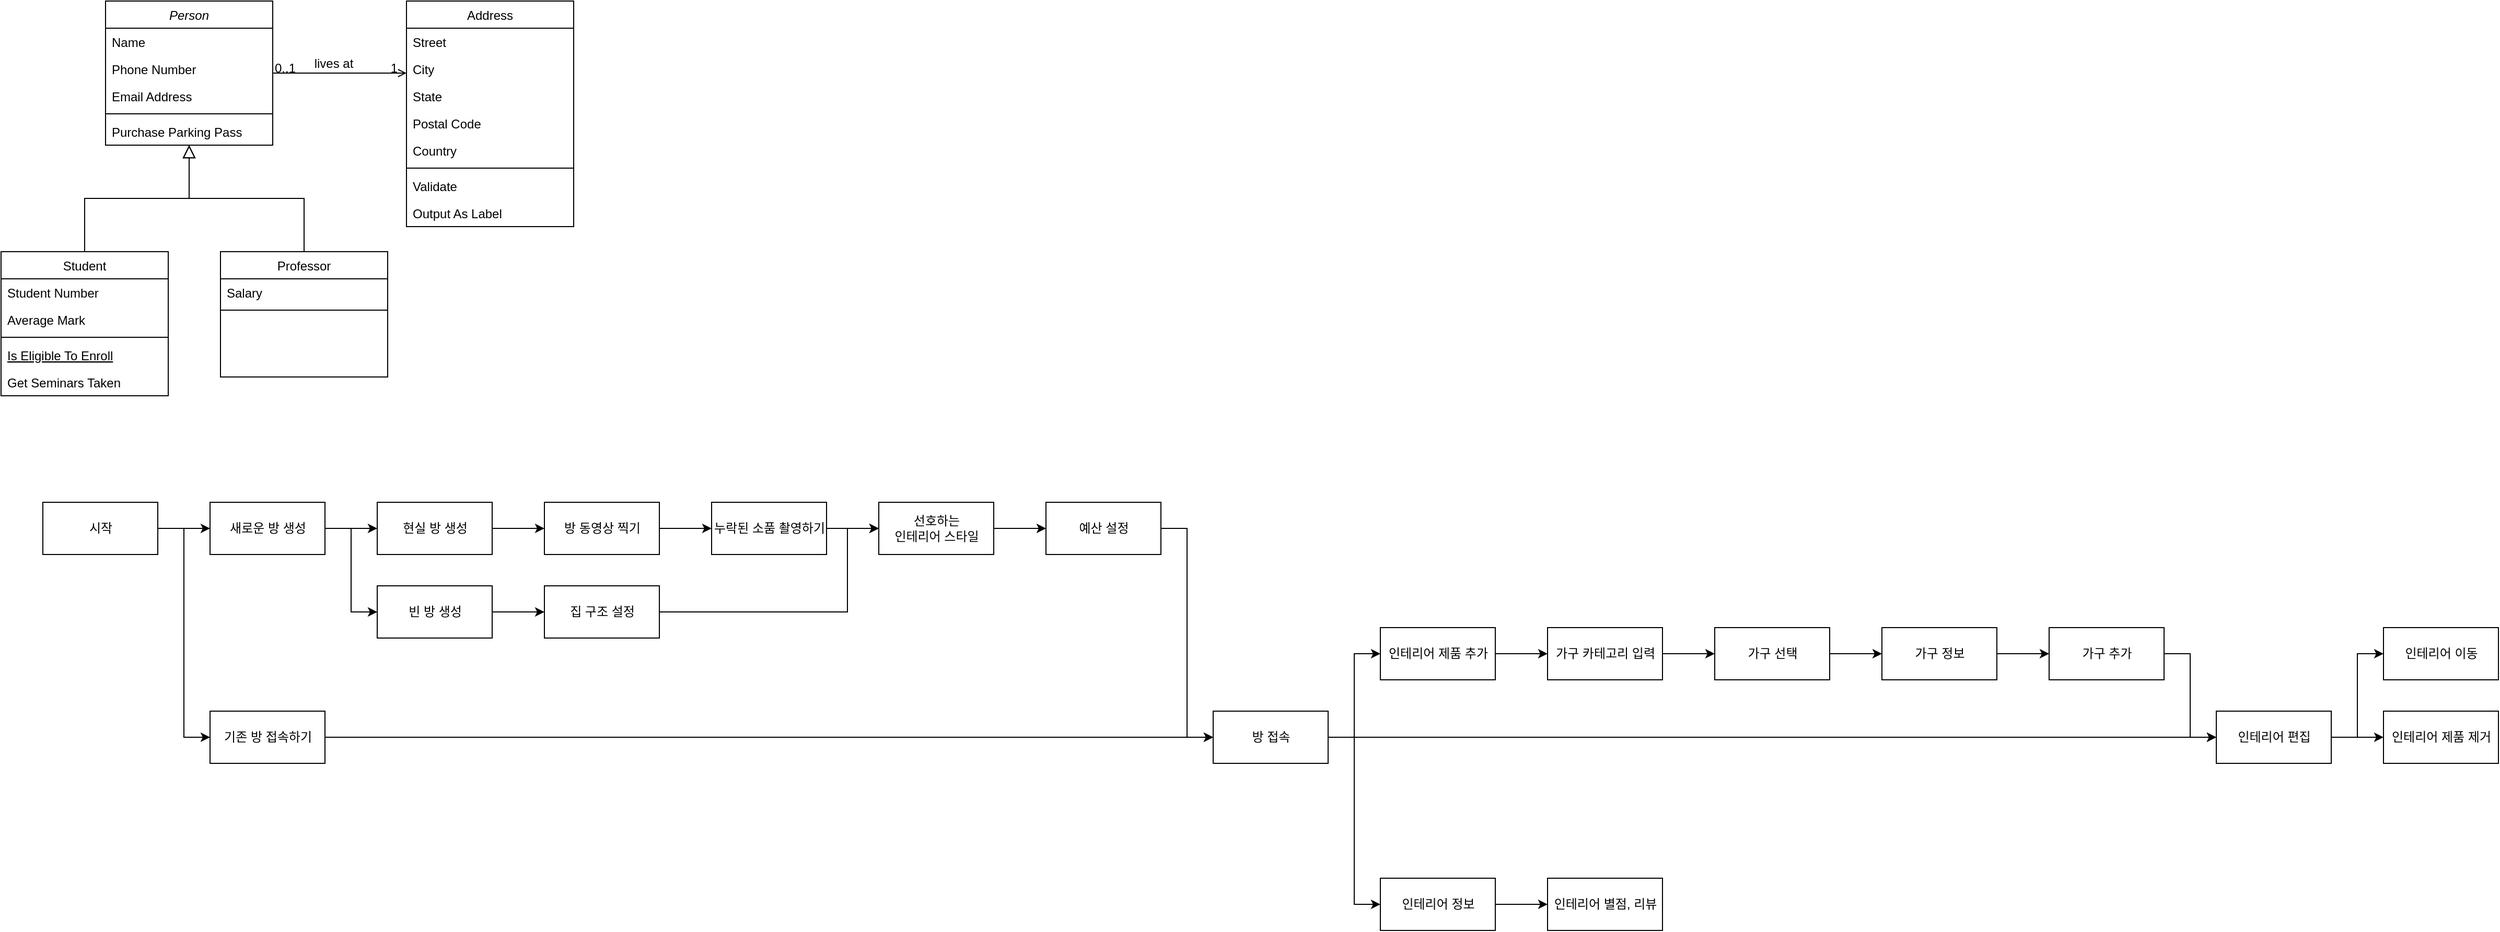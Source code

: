 <mxfile version="20.3.0" type="github">
  <diagram id="C5RBs43oDa-KdzZeNtuy" name="Page-1">
    <mxGraphModel dx="1584" dy="882" grid="1" gridSize="10" guides="1" tooltips="1" connect="1" arrows="1" fold="1" page="1" pageScale="1" pageWidth="827" pageHeight="1169" math="0" shadow="0">
      <root>
        <mxCell id="WIyWlLk6GJQsqaUBKTNV-0" />
        <mxCell id="WIyWlLk6GJQsqaUBKTNV-1" parent="WIyWlLk6GJQsqaUBKTNV-0" />
        <mxCell id="zkfFHV4jXpPFQw0GAbJ--0" value="Person" style="swimlane;fontStyle=2;align=center;verticalAlign=top;childLayout=stackLayout;horizontal=1;startSize=26;horizontalStack=0;resizeParent=1;resizeLast=0;collapsible=1;marginBottom=0;rounded=0;shadow=0;strokeWidth=1;" parent="WIyWlLk6GJQsqaUBKTNV-1" vertex="1">
          <mxGeometry x="220" y="120" width="160" height="138" as="geometry">
            <mxRectangle x="230" y="140" width="160" height="26" as="alternateBounds" />
          </mxGeometry>
        </mxCell>
        <mxCell id="zkfFHV4jXpPFQw0GAbJ--1" value="Name" style="text;align=left;verticalAlign=top;spacingLeft=4;spacingRight=4;overflow=hidden;rotatable=0;points=[[0,0.5],[1,0.5]];portConstraint=eastwest;" parent="zkfFHV4jXpPFQw0GAbJ--0" vertex="1">
          <mxGeometry y="26" width="160" height="26" as="geometry" />
        </mxCell>
        <mxCell id="zkfFHV4jXpPFQw0GAbJ--2" value="Phone Number" style="text;align=left;verticalAlign=top;spacingLeft=4;spacingRight=4;overflow=hidden;rotatable=0;points=[[0,0.5],[1,0.5]];portConstraint=eastwest;rounded=0;shadow=0;html=0;" parent="zkfFHV4jXpPFQw0GAbJ--0" vertex="1">
          <mxGeometry y="52" width="160" height="26" as="geometry" />
        </mxCell>
        <mxCell id="zkfFHV4jXpPFQw0GAbJ--3" value="Email Address" style="text;align=left;verticalAlign=top;spacingLeft=4;spacingRight=4;overflow=hidden;rotatable=0;points=[[0,0.5],[1,0.5]];portConstraint=eastwest;rounded=0;shadow=0;html=0;" parent="zkfFHV4jXpPFQw0GAbJ--0" vertex="1">
          <mxGeometry y="78" width="160" height="26" as="geometry" />
        </mxCell>
        <mxCell id="zkfFHV4jXpPFQw0GAbJ--4" value="" style="line;html=1;strokeWidth=1;align=left;verticalAlign=middle;spacingTop=-1;spacingLeft=3;spacingRight=3;rotatable=0;labelPosition=right;points=[];portConstraint=eastwest;" parent="zkfFHV4jXpPFQw0GAbJ--0" vertex="1">
          <mxGeometry y="104" width="160" height="8" as="geometry" />
        </mxCell>
        <mxCell id="zkfFHV4jXpPFQw0GAbJ--5" value="Purchase Parking Pass" style="text;align=left;verticalAlign=top;spacingLeft=4;spacingRight=4;overflow=hidden;rotatable=0;points=[[0,0.5],[1,0.5]];portConstraint=eastwest;" parent="zkfFHV4jXpPFQw0GAbJ--0" vertex="1">
          <mxGeometry y="112" width="160" height="26" as="geometry" />
        </mxCell>
        <mxCell id="zkfFHV4jXpPFQw0GAbJ--6" value="Student" style="swimlane;fontStyle=0;align=center;verticalAlign=top;childLayout=stackLayout;horizontal=1;startSize=26;horizontalStack=0;resizeParent=1;resizeLast=0;collapsible=1;marginBottom=0;rounded=0;shadow=0;strokeWidth=1;" parent="WIyWlLk6GJQsqaUBKTNV-1" vertex="1">
          <mxGeometry x="120" y="360" width="160" height="138" as="geometry">
            <mxRectangle x="130" y="380" width="160" height="26" as="alternateBounds" />
          </mxGeometry>
        </mxCell>
        <mxCell id="zkfFHV4jXpPFQw0GAbJ--7" value="Student Number" style="text;align=left;verticalAlign=top;spacingLeft=4;spacingRight=4;overflow=hidden;rotatable=0;points=[[0,0.5],[1,0.5]];portConstraint=eastwest;" parent="zkfFHV4jXpPFQw0GAbJ--6" vertex="1">
          <mxGeometry y="26" width="160" height="26" as="geometry" />
        </mxCell>
        <mxCell id="zkfFHV4jXpPFQw0GAbJ--8" value="Average Mark" style="text;align=left;verticalAlign=top;spacingLeft=4;spacingRight=4;overflow=hidden;rotatable=0;points=[[0,0.5],[1,0.5]];portConstraint=eastwest;rounded=0;shadow=0;html=0;" parent="zkfFHV4jXpPFQw0GAbJ--6" vertex="1">
          <mxGeometry y="52" width="160" height="26" as="geometry" />
        </mxCell>
        <mxCell id="zkfFHV4jXpPFQw0GAbJ--9" value="" style="line;html=1;strokeWidth=1;align=left;verticalAlign=middle;spacingTop=-1;spacingLeft=3;spacingRight=3;rotatable=0;labelPosition=right;points=[];portConstraint=eastwest;" parent="zkfFHV4jXpPFQw0GAbJ--6" vertex="1">
          <mxGeometry y="78" width="160" height="8" as="geometry" />
        </mxCell>
        <mxCell id="zkfFHV4jXpPFQw0GAbJ--10" value="Is Eligible To Enroll" style="text;align=left;verticalAlign=top;spacingLeft=4;spacingRight=4;overflow=hidden;rotatable=0;points=[[0,0.5],[1,0.5]];portConstraint=eastwest;fontStyle=4" parent="zkfFHV4jXpPFQw0GAbJ--6" vertex="1">
          <mxGeometry y="86" width="160" height="26" as="geometry" />
        </mxCell>
        <mxCell id="zkfFHV4jXpPFQw0GAbJ--11" value="Get Seminars Taken" style="text;align=left;verticalAlign=top;spacingLeft=4;spacingRight=4;overflow=hidden;rotatable=0;points=[[0,0.5],[1,0.5]];portConstraint=eastwest;" parent="zkfFHV4jXpPFQw0GAbJ--6" vertex="1">
          <mxGeometry y="112" width="160" height="26" as="geometry" />
        </mxCell>
        <mxCell id="zkfFHV4jXpPFQw0GAbJ--12" value="" style="endArrow=block;endSize=10;endFill=0;shadow=0;strokeWidth=1;rounded=0;edgeStyle=elbowEdgeStyle;elbow=vertical;" parent="WIyWlLk6GJQsqaUBKTNV-1" source="zkfFHV4jXpPFQw0GAbJ--6" target="zkfFHV4jXpPFQw0GAbJ--0" edge="1">
          <mxGeometry width="160" relative="1" as="geometry">
            <mxPoint x="200" y="203" as="sourcePoint" />
            <mxPoint x="200" y="203" as="targetPoint" />
          </mxGeometry>
        </mxCell>
        <mxCell id="zkfFHV4jXpPFQw0GAbJ--13" value="Professor" style="swimlane;fontStyle=0;align=center;verticalAlign=top;childLayout=stackLayout;horizontal=1;startSize=26;horizontalStack=0;resizeParent=1;resizeLast=0;collapsible=1;marginBottom=0;rounded=0;shadow=0;strokeWidth=1;" parent="WIyWlLk6GJQsqaUBKTNV-1" vertex="1">
          <mxGeometry x="330" y="360" width="160" height="120" as="geometry">
            <mxRectangle x="340" y="380" width="170" height="26" as="alternateBounds" />
          </mxGeometry>
        </mxCell>
        <mxCell id="zkfFHV4jXpPFQw0GAbJ--14" value="Salary" style="text;align=left;verticalAlign=top;spacingLeft=4;spacingRight=4;overflow=hidden;rotatable=0;points=[[0,0.5],[1,0.5]];portConstraint=eastwest;" parent="zkfFHV4jXpPFQw0GAbJ--13" vertex="1">
          <mxGeometry y="26" width="160" height="26" as="geometry" />
        </mxCell>
        <mxCell id="zkfFHV4jXpPFQw0GAbJ--15" value="" style="line;html=1;strokeWidth=1;align=left;verticalAlign=middle;spacingTop=-1;spacingLeft=3;spacingRight=3;rotatable=0;labelPosition=right;points=[];portConstraint=eastwest;" parent="zkfFHV4jXpPFQw0GAbJ--13" vertex="1">
          <mxGeometry y="52" width="160" height="8" as="geometry" />
        </mxCell>
        <mxCell id="zkfFHV4jXpPFQw0GAbJ--16" value="" style="endArrow=block;endSize=10;endFill=0;shadow=0;strokeWidth=1;rounded=0;edgeStyle=elbowEdgeStyle;elbow=vertical;" parent="WIyWlLk6GJQsqaUBKTNV-1" source="zkfFHV4jXpPFQw0GAbJ--13" target="zkfFHV4jXpPFQw0GAbJ--0" edge="1">
          <mxGeometry width="160" relative="1" as="geometry">
            <mxPoint x="210" y="373" as="sourcePoint" />
            <mxPoint x="310" y="271" as="targetPoint" />
          </mxGeometry>
        </mxCell>
        <mxCell id="zkfFHV4jXpPFQw0GAbJ--17" value="Address" style="swimlane;fontStyle=0;align=center;verticalAlign=top;childLayout=stackLayout;horizontal=1;startSize=26;horizontalStack=0;resizeParent=1;resizeLast=0;collapsible=1;marginBottom=0;rounded=0;shadow=0;strokeWidth=1;" parent="WIyWlLk6GJQsqaUBKTNV-1" vertex="1">
          <mxGeometry x="508" y="120" width="160" height="216" as="geometry">
            <mxRectangle x="550" y="140" width="160" height="26" as="alternateBounds" />
          </mxGeometry>
        </mxCell>
        <mxCell id="zkfFHV4jXpPFQw0GAbJ--18" value="Street" style="text;align=left;verticalAlign=top;spacingLeft=4;spacingRight=4;overflow=hidden;rotatable=0;points=[[0,0.5],[1,0.5]];portConstraint=eastwest;" parent="zkfFHV4jXpPFQw0GAbJ--17" vertex="1">
          <mxGeometry y="26" width="160" height="26" as="geometry" />
        </mxCell>
        <mxCell id="zkfFHV4jXpPFQw0GAbJ--19" value="City" style="text;align=left;verticalAlign=top;spacingLeft=4;spacingRight=4;overflow=hidden;rotatable=0;points=[[0,0.5],[1,0.5]];portConstraint=eastwest;rounded=0;shadow=0;html=0;" parent="zkfFHV4jXpPFQw0GAbJ--17" vertex="1">
          <mxGeometry y="52" width="160" height="26" as="geometry" />
        </mxCell>
        <mxCell id="zkfFHV4jXpPFQw0GAbJ--20" value="State" style="text;align=left;verticalAlign=top;spacingLeft=4;spacingRight=4;overflow=hidden;rotatable=0;points=[[0,0.5],[1,0.5]];portConstraint=eastwest;rounded=0;shadow=0;html=0;" parent="zkfFHV4jXpPFQw0GAbJ--17" vertex="1">
          <mxGeometry y="78" width="160" height="26" as="geometry" />
        </mxCell>
        <mxCell id="zkfFHV4jXpPFQw0GAbJ--21" value="Postal Code" style="text;align=left;verticalAlign=top;spacingLeft=4;spacingRight=4;overflow=hidden;rotatable=0;points=[[0,0.5],[1,0.5]];portConstraint=eastwest;rounded=0;shadow=0;html=0;" parent="zkfFHV4jXpPFQw0GAbJ--17" vertex="1">
          <mxGeometry y="104" width="160" height="26" as="geometry" />
        </mxCell>
        <mxCell id="zkfFHV4jXpPFQw0GAbJ--22" value="Country" style="text;align=left;verticalAlign=top;spacingLeft=4;spacingRight=4;overflow=hidden;rotatable=0;points=[[0,0.5],[1,0.5]];portConstraint=eastwest;rounded=0;shadow=0;html=0;" parent="zkfFHV4jXpPFQw0GAbJ--17" vertex="1">
          <mxGeometry y="130" width="160" height="26" as="geometry" />
        </mxCell>
        <mxCell id="zkfFHV4jXpPFQw0GAbJ--23" value="" style="line;html=1;strokeWidth=1;align=left;verticalAlign=middle;spacingTop=-1;spacingLeft=3;spacingRight=3;rotatable=0;labelPosition=right;points=[];portConstraint=eastwest;" parent="zkfFHV4jXpPFQw0GAbJ--17" vertex="1">
          <mxGeometry y="156" width="160" height="8" as="geometry" />
        </mxCell>
        <mxCell id="zkfFHV4jXpPFQw0GAbJ--24" value="Validate" style="text;align=left;verticalAlign=top;spacingLeft=4;spacingRight=4;overflow=hidden;rotatable=0;points=[[0,0.5],[1,0.5]];portConstraint=eastwest;" parent="zkfFHV4jXpPFQw0GAbJ--17" vertex="1">
          <mxGeometry y="164" width="160" height="26" as="geometry" />
        </mxCell>
        <mxCell id="zkfFHV4jXpPFQw0GAbJ--25" value="Output As Label" style="text;align=left;verticalAlign=top;spacingLeft=4;spacingRight=4;overflow=hidden;rotatable=0;points=[[0,0.5],[1,0.5]];portConstraint=eastwest;" parent="zkfFHV4jXpPFQw0GAbJ--17" vertex="1">
          <mxGeometry y="190" width="160" height="26" as="geometry" />
        </mxCell>
        <mxCell id="zkfFHV4jXpPFQw0GAbJ--26" value="" style="endArrow=open;shadow=0;strokeWidth=1;rounded=0;endFill=1;edgeStyle=elbowEdgeStyle;elbow=vertical;" parent="WIyWlLk6GJQsqaUBKTNV-1" source="zkfFHV4jXpPFQw0GAbJ--0" target="zkfFHV4jXpPFQw0GAbJ--17" edge="1">
          <mxGeometry x="0.5" y="41" relative="1" as="geometry">
            <mxPoint x="380" y="192" as="sourcePoint" />
            <mxPoint x="540" y="192" as="targetPoint" />
            <mxPoint x="-40" y="32" as="offset" />
          </mxGeometry>
        </mxCell>
        <mxCell id="zkfFHV4jXpPFQw0GAbJ--27" value="0..1" style="resizable=0;align=left;verticalAlign=bottom;labelBackgroundColor=none;fontSize=12;" parent="zkfFHV4jXpPFQw0GAbJ--26" connectable="0" vertex="1">
          <mxGeometry x="-1" relative="1" as="geometry">
            <mxPoint y="4" as="offset" />
          </mxGeometry>
        </mxCell>
        <mxCell id="zkfFHV4jXpPFQw0GAbJ--28" value="1" style="resizable=0;align=right;verticalAlign=bottom;labelBackgroundColor=none;fontSize=12;" parent="zkfFHV4jXpPFQw0GAbJ--26" connectable="0" vertex="1">
          <mxGeometry x="1" relative="1" as="geometry">
            <mxPoint x="-7" y="4" as="offset" />
          </mxGeometry>
        </mxCell>
        <mxCell id="zkfFHV4jXpPFQw0GAbJ--29" value="lives at" style="text;html=1;resizable=0;points=[];;align=center;verticalAlign=middle;labelBackgroundColor=none;rounded=0;shadow=0;strokeWidth=1;fontSize=12;" parent="zkfFHV4jXpPFQw0GAbJ--26" vertex="1" connectable="0">
          <mxGeometry x="0.5" y="49" relative="1" as="geometry">
            <mxPoint x="-38" y="40" as="offset" />
          </mxGeometry>
        </mxCell>
        <mxCell id="iyv-Tz8Z4af291bl4Efn-4" style="edgeStyle=orthogonalEdgeStyle;rounded=0;orthogonalLoop=1;jettySize=auto;html=1;entryX=0;entryY=0.5;entryDx=0;entryDy=0;" edge="1" parent="WIyWlLk6GJQsqaUBKTNV-1" source="iyv-Tz8Z4af291bl4Efn-1" target="iyv-Tz8Z4af291bl4Efn-2">
          <mxGeometry relative="1" as="geometry" />
        </mxCell>
        <mxCell id="iyv-Tz8Z4af291bl4Efn-5" style="edgeStyle=orthogonalEdgeStyle;rounded=0;orthogonalLoop=1;jettySize=auto;html=1;entryX=0;entryY=0.5;entryDx=0;entryDy=0;" edge="1" parent="WIyWlLk6GJQsqaUBKTNV-1" source="iyv-Tz8Z4af291bl4Efn-1" target="iyv-Tz8Z4af291bl4Efn-3">
          <mxGeometry relative="1" as="geometry" />
        </mxCell>
        <mxCell id="iyv-Tz8Z4af291bl4Efn-1" value="시작" style="html=1;" vertex="1" parent="WIyWlLk6GJQsqaUBKTNV-1">
          <mxGeometry x="160" y="600" width="110" height="50" as="geometry" />
        </mxCell>
        <mxCell id="iyv-Tz8Z4af291bl4Efn-8" style="edgeStyle=orthogonalEdgeStyle;rounded=0;orthogonalLoop=1;jettySize=auto;html=1;entryX=0;entryY=0.5;entryDx=0;entryDy=0;" edge="1" parent="WIyWlLk6GJQsqaUBKTNV-1" source="iyv-Tz8Z4af291bl4Efn-2" target="iyv-Tz8Z4af291bl4Efn-6">
          <mxGeometry relative="1" as="geometry" />
        </mxCell>
        <mxCell id="iyv-Tz8Z4af291bl4Efn-9" style="edgeStyle=orthogonalEdgeStyle;rounded=0;orthogonalLoop=1;jettySize=auto;html=1;entryX=0;entryY=0.5;entryDx=0;entryDy=0;" edge="1" parent="WIyWlLk6GJQsqaUBKTNV-1" source="iyv-Tz8Z4af291bl4Efn-2" target="iyv-Tz8Z4af291bl4Efn-7">
          <mxGeometry relative="1" as="geometry" />
        </mxCell>
        <mxCell id="iyv-Tz8Z4af291bl4Efn-2" value="새로운 방 생성" style="html=1;" vertex="1" parent="WIyWlLk6GJQsqaUBKTNV-1">
          <mxGeometry x="320" y="600" width="110" height="50" as="geometry" />
        </mxCell>
        <mxCell id="iyv-Tz8Z4af291bl4Efn-25" style="edgeStyle=orthogonalEdgeStyle;rounded=0;orthogonalLoop=1;jettySize=auto;html=1;" edge="1" parent="WIyWlLk6GJQsqaUBKTNV-1" source="iyv-Tz8Z4af291bl4Efn-3" target="iyv-Tz8Z4af291bl4Efn-22">
          <mxGeometry relative="1" as="geometry" />
        </mxCell>
        <mxCell id="iyv-Tz8Z4af291bl4Efn-3" value="기존 방 접속하기" style="html=1;" vertex="1" parent="WIyWlLk6GJQsqaUBKTNV-1">
          <mxGeometry x="320" y="800" width="110" height="50" as="geometry" />
        </mxCell>
        <mxCell id="iyv-Tz8Z4af291bl4Efn-15" style="edgeStyle=orthogonalEdgeStyle;rounded=0;orthogonalLoop=1;jettySize=auto;html=1;entryX=0;entryY=0.5;entryDx=0;entryDy=0;" edge="1" parent="WIyWlLk6GJQsqaUBKTNV-1" source="iyv-Tz8Z4af291bl4Efn-6" target="iyv-Tz8Z4af291bl4Efn-13">
          <mxGeometry relative="1" as="geometry" />
        </mxCell>
        <mxCell id="iyv-Tz8Z4af291bl4Efn-6" value="현실 방 생성" style="html=1;" vertex="1" parent="WIyWlLk6GJQsqaUBKTNV-1">
          <mxGeometry x="480" y="600" width="110" height="50" as="geometry" />
        </mxCell>
        <mxCell id="iyv-Tz8Z4af291bl4Efn-11" style="edgeStyle=orthogonalEdgeStyle;rounded=0;orthogonalLoop=1;jettySize=auto;html=1;" edge="1" parent="WIyWlLk6GJQsqaUBKTNV-1" source="iyv-Tz8Z4af291bl4Efn-7" target="iyv-Tz8Z4af291bl4Efn-10">
          <mxGeometry relative="1" as="geometry" />
        </mxCell>
        <mxCell id="iyv-Tz8Z4af291bl4Efn-7" value="빈 방 생성" style="html=1;" vertex="1" parent="WIyWlLk6GJQsqaUBKTNV-1">
          <mxGeometry x="480" y="680" width="110" height="50" as="geometry" />
        </mxCell>
        <mxCell id="iyv-Tz8Z4af291bl4Efn-18" style="edgeStyle=orthogonalEdgeStyle;rounded=0;orthogonalLoop=1;jettySize=auto;html=1;entryX=0;entryY=0.5;entryDx=0;entryDy=0;" edge="1" parent="WIyWlLk6GJQsqaUBKTNV-1" source="iyv-Tz8Z4af291bl4Efn-10" target="iyv-Tz8Z4af291bl4Efn-17">
          <mxGeometry relative="1" as="geometry">
            <Array as="points">
              <mxPoint x="930" y="705" />
              <mxPoint x="930" y="625" />
            </Array>
          </mxGeometry>
        </mxCell>
        <mxCell id="iyv-Tz8Z4af291bl4Efn-10" value="집 구조 설정" style="html=1;" vertex="1" parent="WIyWlLk6GJQsqaUBKTNV-1">
          <mxGeometry x="640" y="680" width="110" height="50" as="geometry" />
        </mxCell>
        <mxCell id="iyv-Tz8Z4af291bl4Efn-16" style="edgeStyle=orthogonalEdgeStyle;rounded=0;orthogonalLoop=1;jettySize=auto;html=1;entryX=0;entryY=0.5;entryDx=0;entryDy=0;" edge="1" parent="WIyWlLk6GJQsqaUBKTNV-1" source="iyv-Tz8Z4af291bl4Efn-13" target="iyv-Tz8Z4af291bl4Efn-14">
          <mxGeometry relative="1" as="geometry" />
        </mxCell>
        <mxCell id="iyv-Tz8Z4af291bl4Efn-13" value="방 동영상 찍기" style="html=1;" vertex="1" parent="WIyWlLk6GJQsqaUBKTNV-1">
          <mxGeometry x="640" y="600" width="110" height="50" as="geometry" />
        </mxCell>
        <mxCell id="iyv-Tz8Z4af291bl4Efn-19" style="edgeStyle=orthogonalEdgeStyle;rounded=0;orthogonalLoop=1;jettySize=auto;html=1;entryX=0;entryY=0.5;entryDx=0;entryDy=0;" edge="1" parent="WIyWlLk6GJQsqaUBKTNV-1" source="iyv-Tz8Z4af291bl4Efn-14" target="iyv-Tz8Z4af291bl4Efn-17">
          <mxGeometry relative="1" as="geometry" />
        </mxCell>
        <mxCell id="iyv-Tz8Z4af291bl4Efn-14" value="누락된 소품 촬영하기" style="html=1;" vertex="1" parent="WIyWlLk6GJQsqaUBKTNV-1">
          <mxGeometry x="800" y="600" width="110" height="50" as="geometry" />
        </mxCell>
        <mxCell id="iyv-Tz8Z4af291bl4Efn-21" style="edgeStyle=orthogonalEdgeStyle;rounded=0;orthogonalLoop=1;jettySize=auto;html=1;" edge="1" parent="WIyWlLk6GJQsqaUBKTNV-1" source="iyv-Tz8Z4af291bl4Efn-17" target="iyv-Tz8Z4af291bl4Efn-20">
          <mxGeometry relative="1" as="geometry" />
        </mxCell>
        <mxCell id="iyv-Tz8Z4af291bl4Efn-17" value="선호하는&lt;br&gt;인테리어 스타일" style="html=1;" vertex="1" parent="WIyWlLk6GJQsqaUBKTNV-1">
          <mxGeometry x="960" y="600" width="110" height="50" as="geometry" />
        </mxCell>
        <mxCell id="iyv-Tz8Z4af291bl4Efn-24" style="edgeStyle=orthogonalEdgeStyle;rounded=0;orthogonalLoop=1;jettySize=auto;html=1;entryX=0;entryY=0.5;entryDx=0;entryDy=0;" edge="1" parent="WIyWlLk6GJQsqaUBKTNV-1" source="iyv-Tz8Z4af291bl4Efn-20" target="iyv-Tz8Z4af291bl4Efn-22">
          <mxGeometry relative="1" as="geometry" />
        </mxCell>
        <mxCell id="iyv-Tz8Z4af291bl4Efn-20" value="예산 설정" style="html=1;" vertex="1" parent="WIyWlLk6GJQsqaUBKTNV-1">
          <mxGeometry x="1120" y="600" width="110" height="50" as="geometry" />
        </mxCell>
        <mxCell id="iyv-Tz8Z4af291bl4Efn-32" style="edgeStyle=orthogonalEdgeStyle;rounded=0;orthogonalLoop=1;jettySize=auto;html=1;entryX=0;entryY=0.5;entryDx=0;entryDy=0;" edge="1" parent="WIyWlLk6GJQsqaUBKTNV-1" source="iyv-Tz8Z4af291bl4Efn-22" target="iyv-Tz8Z4af291bl4Efn-26">
          <mxGeometry relative="1" as="geometry" />
        </mxCell>
        <mxCell id="iyv-Tz8Z4af291bl4Efn-33" style="edgeStyle=orthogonalEdgeStyle;rounded=0;orthogonalLoop=1;jettySize=auto;html=1;entryX=0;entryY=0.5;entryDx=0;entryDy=0;" edge="1" parent="WIyWlLk6GJQsqaUBKTNV-1" source="iyv-Tz8Z4af291bl4Efn-22" target="iyv-Tz8Z4af291bl4Efn-28">
          <mxGeometry relative="1" as="geometry" />
        </mxCell>
        <mxCell id="iyv-Tz8Z4af291bl4Efn-34" style="edgeStyle=orthogonalEdgeStyle;rounded=0;orthogonalLoop=1;jettySize=auto;html=1;entryX=0;entryY=0.5;entryDx=0;entryDy=0;" edge="1" parent="WIyWlLk6GJQsqaUBKTNV-1" source="iyv-Tz8Z4af291bl4Efn-22" target="iyv-Tz8Z4af291bl4Efn-29">
          <mxGeometry relative="1" as="geometry" />
        </mxCell>
        <mxCell id="iyv-Tz8Z4af291bl4Efn-22" value="방 접속" style="html=1;" vertex="1" parent="WIyWlLk6GJQsqaUBKTNV-1">
          <mxGeometry x="1280" y="800" width="110" height="50" as="geometry" />
        </mxCell>
        <mxCell id="iyv-Tz8Z4af291bl4Efn-37" style="edgeStyle=orthogonalEdgeStyle;rounded=0;orthogonalLoop=1;jettySize=auto;html=1;entryX=0;entryY=0.5;entryDx=0;entryDy=0;" edge="1" parent="WIyWlLk6GJQsqaUBKTNV-1" source="iyv-Tz8Z4af291bl4Efn-26" target="iyv-Tz8Z4af291bl4Efn-36">
          <mxGeometry relative="1" as="geometry" />
        </mxCell>
        <mxCell id="iyv-Tz8Z4af291bl4Efn-26" value="인테리어 제품 추가" style="html=1;" vertex="1" parent="WIyWlLk6GJQsqaUBKTNV-1">
          <mxGeometry x="1440" y="720" width="110" height="50" as="geometry" />
        </mxCell>
        <mxCell id="iyv-Tz8Z4af291bl4Efn-41" style="edgeStyle=orthogonalEdgeStyle;rounded=0;orthogonalLoop=1;jettySize=auto;html=1;" edge="1" parent="WIyWlLk6GJQsqaUBKTNV-1" source="iyv-Tz8Z4af291bl4Efn-28" target="iyv-Tz8Z4af291bl4Efn-40">
          <mxGeometry relative="1" as="geometry" />
        </mxCell>
        <mxCell id="iyv-Tz8Z4af291bl4Efn-43" style="edgeStyle=orthogonalEdgeStyle;rounded=0;orthogonalLoop=1;jettySize=auto;html=1;entryX=0;entryY=0.5;entryDx=0;entryDy=0;" edge="1" parent="WIyWlLk6GJQsqaUBKTNV-1" source="iyv-Tz8Z4af291bl4Efn-28" target="iyv-Tz8Z4af291bl4Efn-42">
          <mxGeometry relative="1" as="geometry" />
        </mxCell>
        <mxCell id="iyv-Tz8Z4af291bl4Efn-28" value="인테리어 편집" style="html=1;" vertex="1" parent="WIyWlLk6GJQsqaUBKTNV-1">
          <mxGeometry x="2240" y="800" width="110" height="50" as="geometry" />
        </mxCell>
        <mxCell id="iyv-Tz8Z4af291bl4Efn-35" style="edgeStyle=orthogonalEdgeStyle;rounded=0;orthogonalLoop=1;jettySize=auto;html=1;" edge="1" parent="WIyWlLk6GJQsqaUBKTNV-1" source="iyv-Tz8Z4af291bl4Efn-29" target="iyv-Tz8Z4af291bl4Efn-30">
          <mxGeometry relative="1" as="geometry" />
        </mxCell>
        <mxCell id="iyv-Tz8Z4af291bl4Efn-29" value="인테리어 정보" style="html=1;" vertex="1" parent="WIyWlLk6GJQsqaUBKTNV-1">
          <mxGeometry x="1440" y="960" width="110" height="50" as="geometry" />
        </mxCell>
        <mxCell id="iyv-Tz8Z4af291bl4Efn-30" value="인테리어 별점, 리뷰" style="html=1;" vertex="1" parent="WIyWlLk6GJQsqaUBKTNV-1">
          <mxGeometry x="1600" y="960" width="110" height="50" as="geometry" />
        </mxCell>
        <mxCell id="iyv-Tz8Z4af291bl4Efn-39" style="edgeStyle=orthogonalEdgeStyle;rounded=0;orthogonalLoop=1;jettySize=auto;html=1;" edge="1" parent="WIyWlLk6GJQsqaUBKTNV-1" source="iyv-Tz8Z4af291bl4Efn-36" target="iyv-Tz8Z4af291bl4Efn-38">
          <mxGeometry relative="1" as="geometry" />
        </mxCell>
        <mxCell id="iyv-Tz8Z4af291bl4Efn-36" value="가구 카테고리 입력" style="html=1;" vertex="1" parent="WIyWlLk6GJQsqaUBKTNV-1">
          <mxGeometry x="1600" y="720" width="110" height="50" as="geometry" />
        </mxCell>
        <mxCell id="iyv-Tz8Z4af291bl4Efn-47" style="edgeStyle=orthogonalEdgeStyle;rounded=0;orthogonalLoop=1;jettySize=auto;html=1;entryX=0;entryY=0.5;entryDx=0;entryDy=0;" edge="1" parent="WIyWlLk6GJQsqaUBKTNV-1" source="iyv-Tz8Z4af291bl4Efn-38" target="iyv-Tz8Z4af291bl4Efn-45">
          <mxGeometry relative="1" as="geometry" />
        </mxCell>
        <mxCell id="iyv-Tz8Z4af291bl4Efn-38" value="가구 선택" style="html=1;" vertex="1" parent="WIyWlLk6GJQsqaUBKTNV-1">
          <mxGeometry x="1760" y="720" width="110" height="50" as="geometry" />
        </mxCell>
        <mxCell id="iyv-Tz8Z4af291bl4Efn-40" value="인테리어 제품 제거" style="html=1;" vertex="1" parent="WIyWlLk6GJQsqaUBKTNV-1">
          <mxGeometry x="2400" y="800" width="110" height="50" as="geometry" />
        </mxCell>
        <mxCell id="iyv-Tz8Z4af291bl4Efn-42" value="인테리어 이동" style="html=1;" vertex="1" parent="WIyWlLk6GJQsqaUBKTNV-1">
          <mxGeometry x="2400" y="720" width="110" height="50" as="geometry" />
        </mxCell>
        <mxCell id="iyv-Tz8Z4af291bl4Efn-48" style="edgeStyle=orthogonalEdgeStyle;rounded=0;orthogonalLoop=1;jettySize=auto;html=1;entryX=0;entryY=0.5;entryDx=0;entryDy=0;" edge="1" parent="WIyWlLk6GJQsqaUBKTNV-1" source="iyv-Tz8Z4af291bl4Efn-45" target="iyv-Tz8Z4af291bl4Efn-46">
          <mxGeometry relative="1" as="geometry" />
        </mxCell>
        <mxCell id="iyv-Tz8Z4af291bl4Efn-45" value="가구 정보" style="html=1;" vertex="1" parent="WIyWlLk6GJQsqaUBKTNV-1">
          <mxGeometry x="1920" y="720" width="110" height="50" as="geometry" />
        </mxCell>
        <mxCell id="iyv-Tz8Z4af291bl4Efn-49" style="edgeStyle=orthogonalEdgeStyle;rounded=0;orthogonalLoop=1;jettySize=auto;html=1;entryX=0;entryY=0.5;entryDx=0;entryDy=0;" edge="1" parent="WIyWlLk6GJQsqaUBKTNV-1" source="iyv-Tz8Z4af291bl4Efn-46" target="iyv-Tz8Z4af291bl4Efn-28">
          <mxGeometry relative="1" as="geometry" />
        </mxCell>
        <mxCell id="iyv-Tz8Z4af291bl4Efn-46" value="가구 추가" style="html=1;" vertex="1" parent="WIyWlLk6GJQsqaUBKTNV-1">
          <mxGeometry x="2080" y="720" width="110" height="50" as="geometry" />
        </mxCell>
      </root>
    </mxGraphModel>
  </diagram>
</mxfile>
